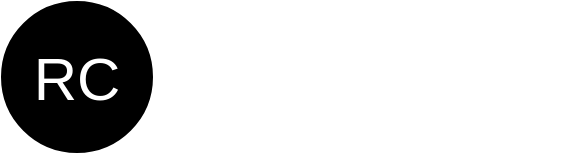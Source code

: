 <mxfile version="20.7.4" type="github">
  <diagram id="PNLonHm5jULHA3bJ2cQa" name="Page-1">
    <mxGraphModel dx="1050" dy="1071" grid="1" gridSize="10" guides="1" tooltips="1" connect="1" arrows="1" fold="1" page="1" pageScale="1" pageWidth="850" pageHeight="1100" math="0" shadow="0">
      <root>
        <mxCell id="0" />
        <mxCell id="1" parent="0" />
        <mxCell id="_XmQz3DBcFNW7GsXtD_Y-3" value="WebBook" style="text;strokeColor=none;align=center;fillColor=none;html=1;verticalAlign=middle;whiteSpace=wrap;rounded=0;fontSize=45;fontStyle=1;fontColor=#FFFFFF;fontFamily=Helvetica;movable=1;resizable=1;rotatable=1;deletable=1;editable=1;connectable=1;" parent="1" vertex="1">
          <mxGeometry x="400" y="376.25" width="130" height="32.5" as="geometry" />
        </mxCell>
        <mxCell id="_XmQz3DBcFNW7GsXtD_Y-4" value="RC" style="ellipse;whiteSpace=wrap;html=1;aspect=fixed;fontSize=30;labelBackgroundColor=#000000;fontColor=#FFFFFF;fillColor=#000000;movable=1;resizable=1;rotatable=1;deletable=1;editable=1;connectable=1;" parent="1" vertex="1">
          <mxGeometry x="280" y="355" width="75" height="75" as="geometry" />
        </mxCell>
      </root>
    </mxGraphModel>
  </diagram>
</mxfile>

